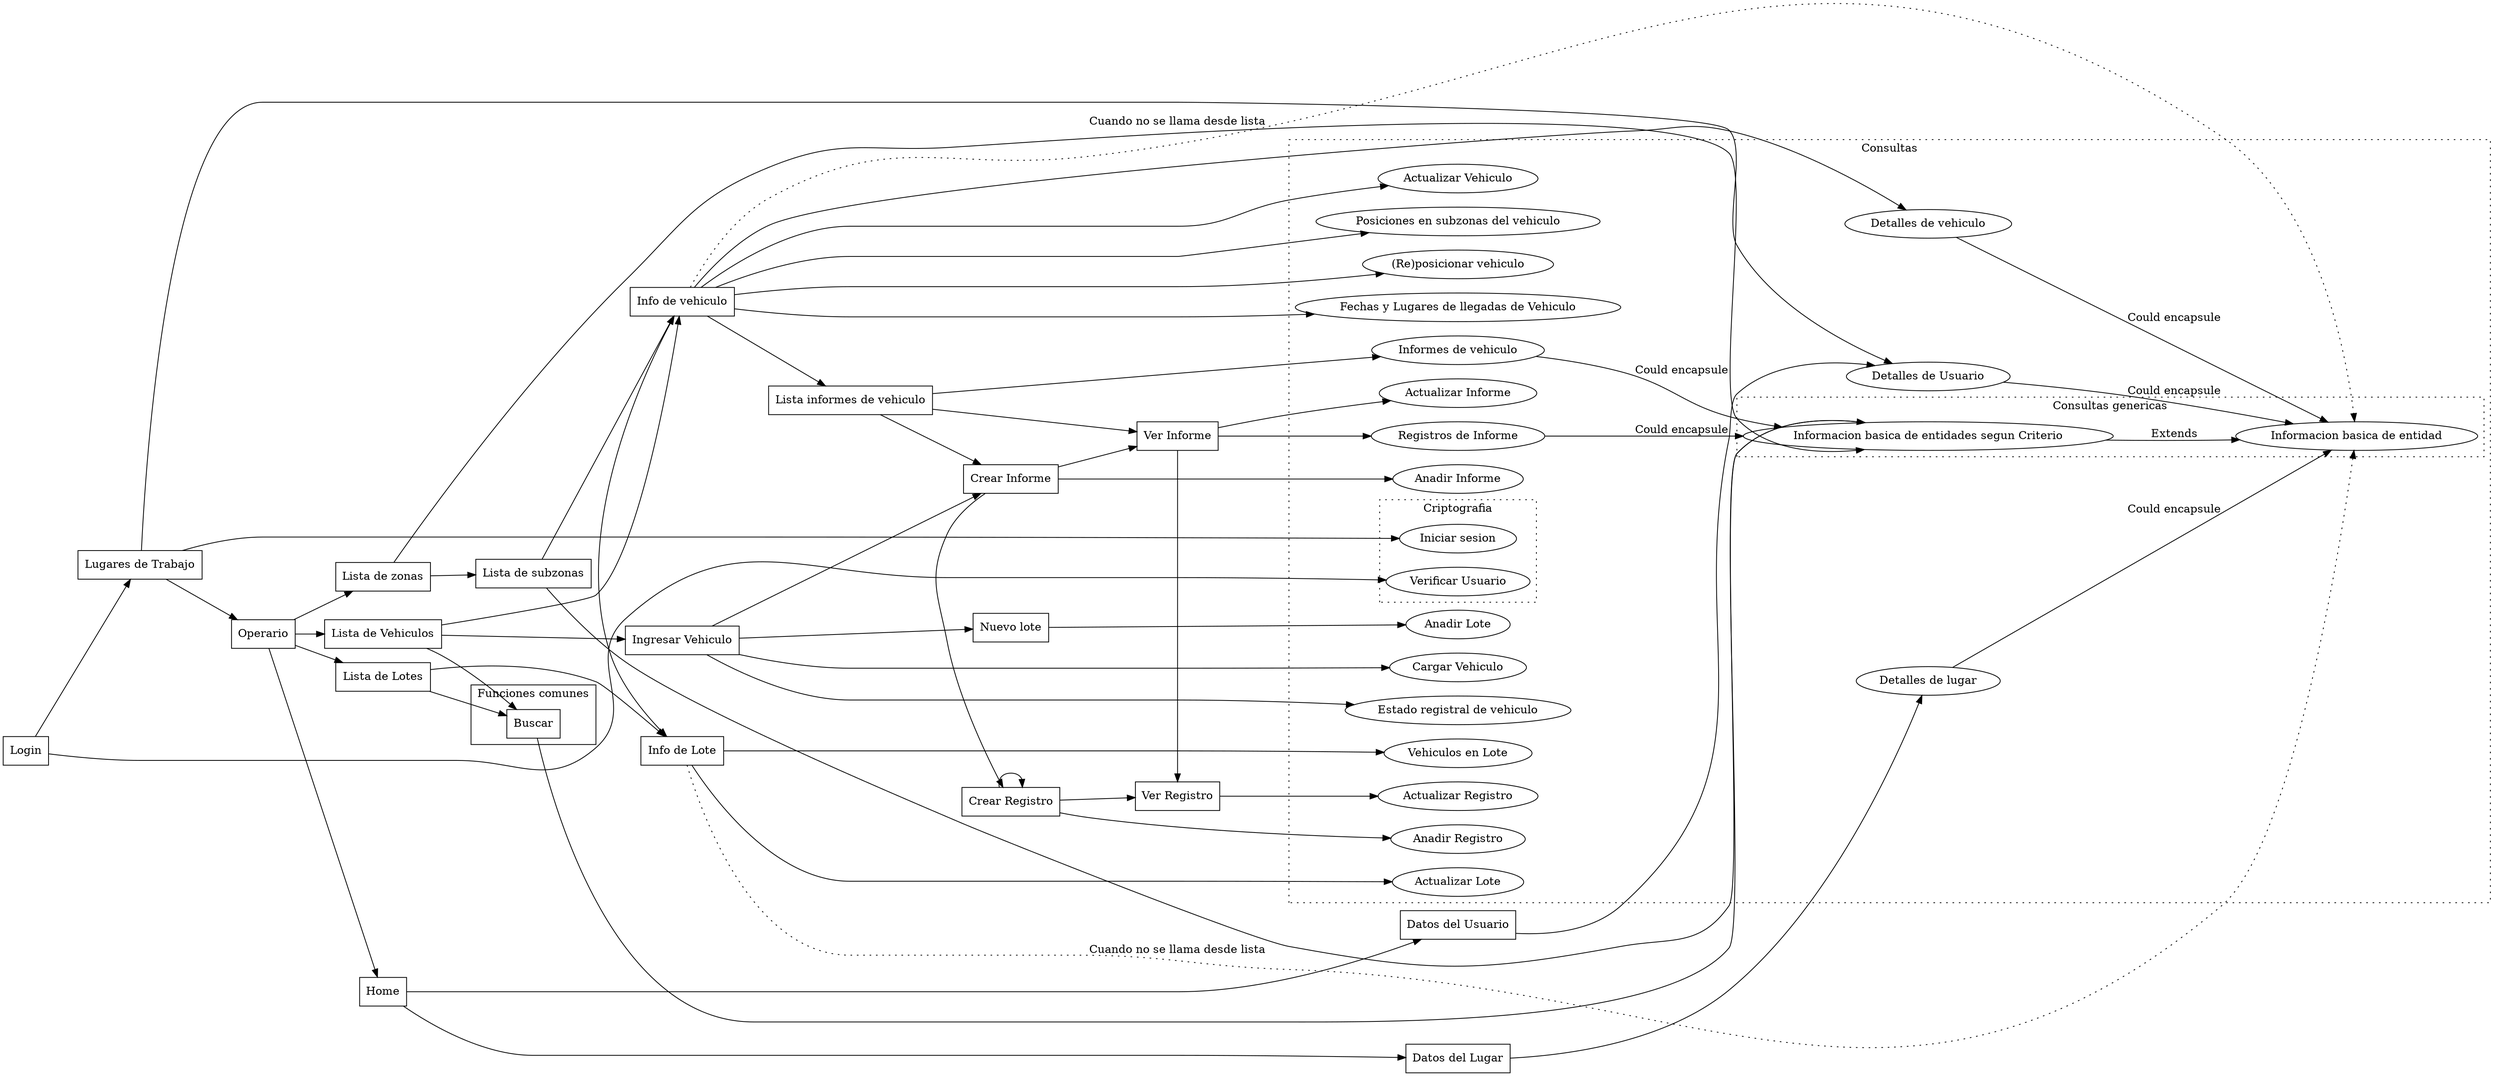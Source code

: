 digraph G {
	graph [bb="0,0,3630.3,1251.4",
		rankdir=LR
	];
	node [label="\N",
		shape=rect
	];
	{
		graph [rank=same];
		"Info de vehiculo"		 [height=0.5,
			pos="854.5,598",
			width=1.8194];
		"Info de Lote"		 [height=0.5,
			pos="854.5,299",
			width=1.4444];
		"Ingresar Vehiculo"		 [height=0.5,
			pos="854.5,1038",
			width=1.9861];
	}
	{
		graph [rank=same];
		"Ver Informe"		 [height=0.5,
			pos="1419,809",
			width=1.4167];
		"Ver Registro"		 [height=0.5,
			pos="1419,514",
			width=1.4722];
	}
	{
		graph [rank=same];
		"Nuevo lote"		 [height=0.5,
			pos="1267.5,1126",
			width=1.3194];
		"Crear Informe"		 [height=0.5,
			pos="1267.5,847",
			width=1.6528];
		"Crear Registro"		 [height=0.5,
			pos="1267.5,496",
			width=1.7083];
	}
	{
		graph [rank=same];
		Home		 [height=0.5,
			pos="477.5,76",
			width=0.81944];
		"Lista de zonas"		 [height=0.5,
			pos="477.5,769",
			width=1.6528];
		"Lista de Lotes"		 [height=0.5,
			pos="477.5,523",
			width=1.6528];
		"Lista de Vehiculos"		 [height=0.5,
			pos="477.5,586",
			width=2.0417];
	}
	{
		graph [rank=same];
		"Datos del Usuario"		 [height=0.5,
			pos="2790.3,73",
			width=2.0139];
		"Datos del Lugar"		 [height=0.5,
			pos="2790.3,192",
			width=1.8194];
	}
	subgraph cluster_consultas {
		graph [bb="1501,218,3622.3,1178",
			label=Consultas,
			lheight=0.21,
			lp="2561.6,1166.5",
			lwidth=1.00,
			rank=max,
			style=dotted
		];
		node [shape=oval];
		{
			graph [rank=same];
			"Actualizar Informe"			 [height=0.5,
				pos="1713.7,805",
				shape=oval,
				width=2.7442];
			"Actualizar Registro"			 [height=0.5,
				pos="1713.7,514",
				shape=oval,
				width=2.7984];
			"Actualizar Vehiculo"			 [height=0.5,
				pos="1713.7,967",
				shape=oval,
				width=2.7984];
			"Actualizar Lote"			 [height=0.5,
				pos="1713.7,298",
				shape=oval,
				width=2.2929];
		}
		{
			graph [rank=same];
			"Anadir Registro"			 [height=0.5,
				pos="1713.7,460",
				shape=oval,
				width=2.347];
			"Anadir Informe"			 [height=0.5,
				pos="1713.7,913",
				shape=oval,
				width=2.2748];
			"Anadir Lote"			 [height=0.5,
				pos="1713.7,1129",
				shape=oval,
				width=1.8234];
		}
		{
			graph [rank=same];
			"Detalles de Usuario"			 [height=0.5,
				pos="3004.5,244",
				shape=oval,
				width=2.8525];
			"Detalles de vehiculo"			 [height=0.5,
				pos="3004.5,610",
				shape=oval,
				width=2.9067];
			"Detalles de lugar"			 [height=0.5,
				pos="3004.5,470",
				shape=oval,
				width=2.5095];
		}
		subgraph cluster_consultas_genericas {
			graph [bb="2207.5,666,3614.3,741",
				label="Consultas genericas",
				lheight=0.21,
				lp="2910.9,729.5",
				lwidth=2.03,
				rankdir=LR
			];
			"Informacion basica de entidades segun Criterio"			 [height=0.5,
				pos="2448.1,692",
				shape=oval,
				width=6.4633];
			"Informacion basica de entidad"			 [height=0.5,
				pos="3454.2,692",
				shape=oval,
				width=4.2246];
			"Informacion basica de entidades segun Criterio" -> "Informacion basica de entidad"			 [label=Extends,
				lp="3004.5,699.5",
				pos="e,3302,692 2681,692 2717.6,692 2755,692 2790.3,692 2790.3,692 2790.3,692 3205.6,692 3233.5,692 3263.1,692 3291.9,692"];
		}
		subgraph cluster_seguridad {
			graph [bb="1615.4,596,1812.1,725",
				label=Criptografia,
				lheight=0.21,
				lp="1713.7,713.5",
				lwidth=1.22,
				rank=same
			];
			"Iniciar sesion"			 [height=0.5,
				pos="1713.7,622",
				shape=oval,
				width=2.0401];
			"Verificar Usuario"			 [height=0.5,
				pos="1713.7,676",
				shape=oval,
				width=2.5095];
		}
		"Detalles de Usuario" -> "Informacion basica de entidad"		 [label="Could encapsule",
			lp="3205.6,510.5",
			pos="e,3436.2,674.11 3022.4,261.84 3092.3,331.52 3347.3,585.51 3428.9,666.8"];
		"Detalles de vehiculo" -> "Informacion basica de entidad"		 [label="Could encapsule",
			lp="3205.6,664.5",
			pos="e,3371,676.84 3076.7,623.17 3154,637.26 3276.8,659.65 3361.2,675.04"];
		"Detalles de lugar" -> "Informacion basica de entidad"		 [label="Could encapsule",
			lp="3205.6,605.5",
			pos="e,3418.5,674.39 3038.6,486.87 3118.9,526.5 3319.5,625.52 3409.4,669.89"];
		"Posiciones en subzonas del vehiculo"		 [height=0.5,
			pos="1713.7,406",
			shape=oval,
			width=4.9648];
		"(Re)posicionar vehiculo"		 [height=0.5,
			pos="1713.7,352",
			shape=oval,
			width=3.34];
		"Informes de vehiculo"		 [height=0.5,
			pos="1713.7,751",
			shape=oval,
			width=3.015];
		"Informes de vehiculo" -> "Informacion basica de entidades segun Criterio"		 [label="Could encapsule",
			lp="2067,738.5",
			pos="e,2286.7,704.97 1811.6,743.13 1930.1,733.61 2131.8,717.42 2276.4,705.8"];
		"Registros de Informe"		 [height=0.5,
			pos="1713.7,859",
			shape=oval,
			width=3.0331];
		"Registros de Informe" -> "Informacion basica de entidades segun Criterio"		 [label="Could encapsule",
			lp="2067,831.5",
			pos="e,2391.5,709.53 1806.1,849.35 1841.4,845 1882,839.2 1918.5,832 2087.3,798.69 2282.2,742.51 2381.8,712.44"];
		"Cargar Vehiculo"		 [height=0.5,
			pos="1713.7,1075",
			shape=oval,
			width=2.3831];
		"Fechas y Lugares de llegadas de Vehiculo"		 [height=0.5,
			pos="1713.7,568",
			shape=oval,
			width=5.687];
		"Vehiculos en Lote"		 [height=0.5,
			pos="1713.7,244",
			shape=oval,
			width=2.5817];
		"Estado registral de vehiculo"		 [height=0.5,
			pos="1713.7,1021",
			shape=oval,
			width=3.9358];
	}
	subgraph cluster_genericos {
		graph [bb="588,455,746,530",
			label="Funciones comunes",
			lheight=0.21,
			lp="667,518.5",
			lwidth=1.97,
			rank=min,
			style=solid
		];
		Buscar		 [height=0.5,
			pos="666.5,481",
			width=0.93056];
	}
	Buscar -> "Informacion basica de entidades segun Criterio"	 [pos="e,2445.7,673.82 667.18,462.8 671.02,388.75 695.93,114 854.5,114 854.5,114 854.5,114 1937,114 2044.8,114 2090,76.35 2178.5,138 2367,\
269.3 2429,570.15 2444.1,663.71"];
	Login	 [height=0.5,
		pos="28.5,687",
		width=0.79167];
	Login -> "Verificar Usuario"	 [pos="e,1632.4,683.94 36.265,705.11 54.12,743.59 102.01,830 172,830 172,830 172,830 854.5,830 910.26,830 910.19,784.9 963,767 1191.3,689.61 \
1261.5,725.73 1501,698 1540.6,693.41 1584.4,688.8 1622,684.99"];
	"Lugares de Trabajo"	 [height=0.5,
		pos="172,448",
		width=2.1667];
	Login -> "Lugares de Trabajo"	 [pos="e,161.14,466.09 39.522,668.64 64.678,626.75 126.42,523.92 155.86,474.87"];
	"Lugares de Trabajo" -> "Detalles de Usuario"	 [pos="e,2998.5,225.66 174.2,429.88 184.84,346.07 234.41,0 327,0 327,0 327,0 2790.3,0 2904.3,0 2971.8,152.2 2995.2,216.18"];
	"Lugares de Trabajo" -> "Iniciar sesion"	 [pos="e,1643.6,616.42 250.35,438.87 274.86,436.7 302.02,435 327,435 327,435 327,435 944.5,435 1069.9,435 1085.9,504.99 1206,541 1334.1,\
579.39 1368.8,579.99 1501,600 1544.6,606.59 1593.5,611.8 1633.4,615.49"];
	Operario	 [height=0.5,
		pos="327,523",
		width=1.1111];
	"Lugares de Trabajo" -> Operario	 [pos="e,289.56,504.88 209.52,466.16 230.86,476.48 257.77,489.5 280.45,500.48"];
	Operario -> Home	 [pos="e,471.34,94.301 333.09,504.92 356.37,435.78 439.88,187.74 468.1,103.91"];
	Operario -> "Lista de zonas"	 [pos="e,466.42,750.88 338.07,541.09 364.27,583.92 430.21,691.7 461.08,742.16"];
	Operario -> "Lista de Lotes"	 [pos="e,417.81,523 367.33,523 379.8,523 393.92,523 407.78,523"];
	Operario -> "Lista de Vehiculos"	 [pos="e,434.42,567.97 367.33,539.88 385.06,547.3 406.11,556.12 425.04,564.04"];
	Home -> "Datos del Usuario"	 [pos="e,2717.8,61.248 507.24,66.214 544.17,54.955 609.27,38 666.5,38 666.5,38 666.5,38 2448.1,38 2537.2,38 2638.7,49.883 2707.8,59.801"];
	Home -> "Datos del Lugar"	 [pos="e,2759.4,173.88 507.29,76 544.53,76 610.23,76 666.5,76 666.5,76 666.5,76 2448.1,76 2562.7,76 2687.9,135.03 2750.3,168.87"];
	"Datos del Usuario" -> "Detalles de Usuario"	 [pos="e,2982.4,226.34 2813.2,91.3 2852.2,122.38 2931.2,185.47 2974.4,220.03"];
	"Datos del Lugar" -> "Detalles de lugar"	 [pos="e,2994.1,451.98 2855.9,205.62 2865.7,210.11 2874.8,216.07 2881.8,224 2896.7,240.73 2890.6,250.62 2899.8,271 2928.4,334.11 2967.6,\
405.35 2989,443.12"];
	"Lista de zonas" -> "Informacion basica de entidades segun Criterio"	 [pos="e,2445.2,710.21 484.27,787.02 518.46,874.52 680.88,1251 944.5,1251 944.5,1251 944.5,1251 2067,1251 2117.7,1251 2137.1,1256.3 2178.5,\
1227 2359.9,1098.4 2426.4,811.43 2443.4,720.33"];
	"Lista de subzonas"	 [height=0.5,
		pos="666.5,769",
		width=2.0139];
	"Lista de zonas" -> "Lista de subzonas"	 [pos="e,593.99,769 537.04,769 551.86,769 568.02,769 583.74,769"];
	"Lista de subzonas" -> "Informacion basica de entidades segun Criterio"	 [pos="e,2444,710.07 672.12,787.23 698.11,870.78 807.47,1213 854.5,1213 854.5,1213 854.5,1213 2067,1213 2126.6,1213 2152.9,1221.6 2197.5,\
1182 2348.1,1048.4 2420.6,802.65 2441.5,719.98"];
	"Lista de subzonas" -> "Info de vehiculo"	 [pos="e,834.53,616.17 686.62,750.7 720.4,719.97 788.57,657.96 826.84,623.16"];
	"Info de vehiculo" -> "Informacion basica de entidad"	 [label="Cuando no se llama desde lista",
		lp="2067,1189.5",
		pos="e,3453.5,710.15 855.35,616.05 860.11,694.28 889.94,1000 1066,1000 1066,1000 1066,1000 1347.5,1000 1446.4,1000 1410.4,1121.5 1501,\
1161 1642.8,1222.8 2042.3,1170 2197,1170 2197,1170 2197,1170 3205.6,1170 3409.6,1170 3446.4,823.2 3452.9,720.39",
		style=dotted];
	"Info de vehiculo" -> "Detalles de vehiculo"	 [pos="e,2971,592.95 858.25,579.92 867.89,538.08 897.5,433.95 963,379 1042.8,312.02 1088.2,342.95 1188,313 1327.4,271.19 1357.1,238.57 \
1501,217 1684.5,189.49 1735.7,184.95 1918.5,217 2342.2,291.32 2818.6,517.14 2961.6,588.29"];
	"Info de vehiculo" -> "Posiciones en subzonas del vehiculo"	 [pos="e,1562.7,415.66 894.42,579.92 958.67,551.62 1089.6,497.19 1206,469 1320.1,441.36 1451.8,425.47 1552.4,416.56"];
	"Info de vehiculo" -> "(Re)posicionar vehiculo"	 [pos="e,1622.4,363.72 861.88,579.67 884.16,527.68 956.04,383 1066,383 1066,383 1066,383 1419,383 1455.5,383 1542.2,373.46 1612.2,364.96"];
	"Info de vehiculo" -> "Actualizar Vehiculo"	 [pos="e,1615.8,962.68 858.25,616.29 867.87,658.65 897.44,764.18 963,821 1042.2,889.63 1082.7,893 1187.5,893 1187.5,893 1187.5,893 1419,\
893 1461,893 1461.2,926.65 1501,940 1534.2,951.12 1571.7,957.71 1605.8,961.6"];
	"Info de vehiculo" -> "Fechas y Lugares de llegadas de Vehiculo"	 [pos="e,1594.8,582.69 920.24,598 961.99,598 1017.2,598 1066,598 1066,598 1066,598 1347.5,598 1426.4,598 1514.5,591 1584.6,583.76"];
	"Info de vehiculo" -> "Info de Lote"	 [dir=both,
		pos="s,854.5,579.9 e,854.5,317.1 854.5,569.53 854.5,488.72 854.5,407.92 854.5,327.11"];
	"Lista informes de vehiculo"	 [height=0.5,
		pos="1066,794",
		width=2.8611];
	"Info de vehiculo" -> "Lista informes de vehiculo"	 [pos="e,1046.5,775.96 874.02,616.09 911.95,651.24 995.68,728.83 1038.9,768.92"];
	"Lista de Lotes" -> Buscar	 [pos="e,632.83,488.48 537.04,509.77 564.81,503.6 597.27,496.38 622.74,490.73"];
	"Lista de Lotes" -> "Info de Lote"	 [pos="e,852.58,317.02 527.72,541.06 585.26,558.35 680.07,576.17 746,534 818.62,487.54 843.33,378.73 851.16,327.12"];
	"Info de Lote" -> "Informacion basica de entidad"	 [label="Cuando no se llama desde lista",
		lp="2067,166.5",
		pos="e,3450.2,673.83 868.75,280.83 900.06,243.15 979,160 1066,160 1066,160 1066,160 1937,160 2356.7,160 2461.6,146 2881.3,146 2881.3,\
146 2881.3,146 3205.6,146 3320.6,146 3422.2,552.45 3447.9,663.98",
		style=dotted];
	"Info de Lote" -> "Actualizar Lote"	 [pos="e,1631.2,298.43 906.65,299 949.46,299 1011.7,299 1066,299 1066,299 1066,299 1419,299 1486.6,299 1562.9,298.73 1620.9,298.48"];
	"Info de Lote" -> "Vehiculos en Lote"	 [pos="e,1632.8,235.12 884.12,280.99 923.96,258.51 997.72,223 1066,223 1066,223 1066,223 1419,223 1487.4,223 1564.4,228.69 1622.6,234.15"];
	"Lista de Vehiculos" -> Buscar	 [pos="e,637.46,499.26 515.95,567.91 527.34,562.36 539.76,556.1 551,550 577.46,535.65 606.56,518.26 628.93,504.52"];
	"Lista de Vehiculos" -> "Info de vehiculo"	 [pos="e,788.98,595.91 551.08,588.34 616.68,590.43 712.3,593.47 778.6,595.58"];
	"Lista de Vehiculos" -> "Ingresar Vehiculo"	 [pos="e,852.2,1019.9 530.24,604.03 590.35,627.11 687.8,672.61 746,742 814.73,823.94 841.75,953.25 850.69,1009.9"];
	"Ingresar Vehiculo" -> "Cargar Vehiculo"	 [pos="e,1627.6,1075.4 920.63,1056.1 962.06,1065.9 1016.8,1076 1066,1076 1066,1076 1066,1076 1419,1076 1485.3,1076 1559.9,1075.7 1617.5,\
1075.5"];
	"Ingresar Vehiculo" -> "Estado registral de vehiculo"	 [pos="e,1595.5,1030.9 926.45,1038 967.36,1038 1019.6,1038 1066,1038 1066,1038 1066,1038 1419,1038 1473.5,1038 1533.7,1035.1 1585.3,1031.6"];
	"Ingresar Vehiculo" -> "Nuevo lote"	 [pos="e,1219.9,1126.8 879.01,1056 896.28,1067.7 920.45,1082.2 944,1090 1033.5,1119.5 1143.8,1125.9 1209.7,1126.7"];
	"Ingresar Vehiculo" -> "Crear Informe"	 [pos="e,1228.5,865.02 893.73,1019.9 969.73,984.71 1136.8,907.44 1219.4,869.26"];
	"Nuevo lote" -> "Anadir Lote"	 [pos="e,1648,1128.6 1315.3,1126.3 1392.5,1126.8 1545.6,1127.9 1637.9,1128.5"];
	"Crear Informe" -> "Anadir Informe"	 [pos="e,1631.9,911.81 1327.3,848.05 1373.5,850.61 1438.1,858.1 1491,879 1496,880.99 1495.9,884.05 1501,886 1539,900.68 1583.4,907.74 1621.8,\
911.02"];
	"Crear Informe" -> "Ver Informe"	 [pos="e,1367.9,821.82 1327.4,831.98 1337.4,829.46 1347.9,826.84 1357.9,824.31"];
	"Crear Informe" -> "Crear Registro"	 [pos="e,1267.5,514.17 1267.5,828.8 1267.5,727.3 1267.5,625.8 1267.5,524.31"];
	"Ver Informe" -> "Registros de Informe"	 [pos="e,1619,850 1470.3,824.65 1480.4,827.37 1491,829.97 1501,832 1535.9,839.06 1574.4,844.62 1608.9,848.8"];
	"Ver Informe" -> "Actualizar Informe"	 [pos="e,1615.1,806.34 1470,808.31 1507.1,807.8 1558.8,807.1 1605.1,806.47"];
	"Ver Informe" -> "Ver Registro"	 [pos="e,1419,532.15 1419,790.89 1419,708.01 1419,625.13 1419,542.26"];
	"Lista informes de vehiculo" -> "Informes de vehiculo"	 [pos="e,1612.9,757.7 1169.4,787.14 1287.8,779.27 1481.2,766.43 1602.8,758.36"];
	"Lista informes de vehiculo" -> "Crear Informe"	 [pos="e,1207.9,831.34 1134.5,812.02 1155,817.41 1177.5,823.32 1198,828.73"];
	"Lista informes de vehiculo" -> "Ver Informe"	 [pos="e,1367.9,806.83 1169.1,798.38 1230.3,800.98 1305.9,804.19 1357.8,806.4"];
	"Crear Registro" -> "Anadir Registro"	 [pos="e,1633.6,465.91 1329.2,490.23 1341.4,489.13 1354.1,488 1366,487 1453.4,479.61 1553.3,471.94 1623.5,466.67"];
	"Crear Registro" -> "Crear Registro"	 [pos="e,1282,514.15 1253,514.15 1250.8,523.54 1255.6,532 1267.5,532 1274.7,532 1279.4,528.86 1281.4,524.28"];
	"Crear Registro" -> "Ver Registro"	 [pos="e,1365.7,507.67 1329.1,503.32 1337.8,504.36 1346.8,505.42 1355.6,506.46"];
	"Ver Registro" -> "Actualizar Registro"	 [pos="e,1612.8,514 1472,514 1508.4,514 1558,514 1602.8,514"];
}
